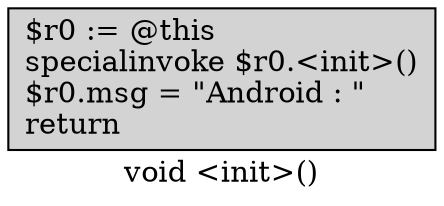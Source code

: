 digraph "void <init>()" {
    label="void <init>()";
    node [shape=box];
    "0" [style=filled,fillcolor=gray,style=filled,fillcolor=lightgray,label="$r0 := @this\lspecialinvoke $r0.<init>()\l$r0.msg = \"Android : \"\lreturn\l",];
}
